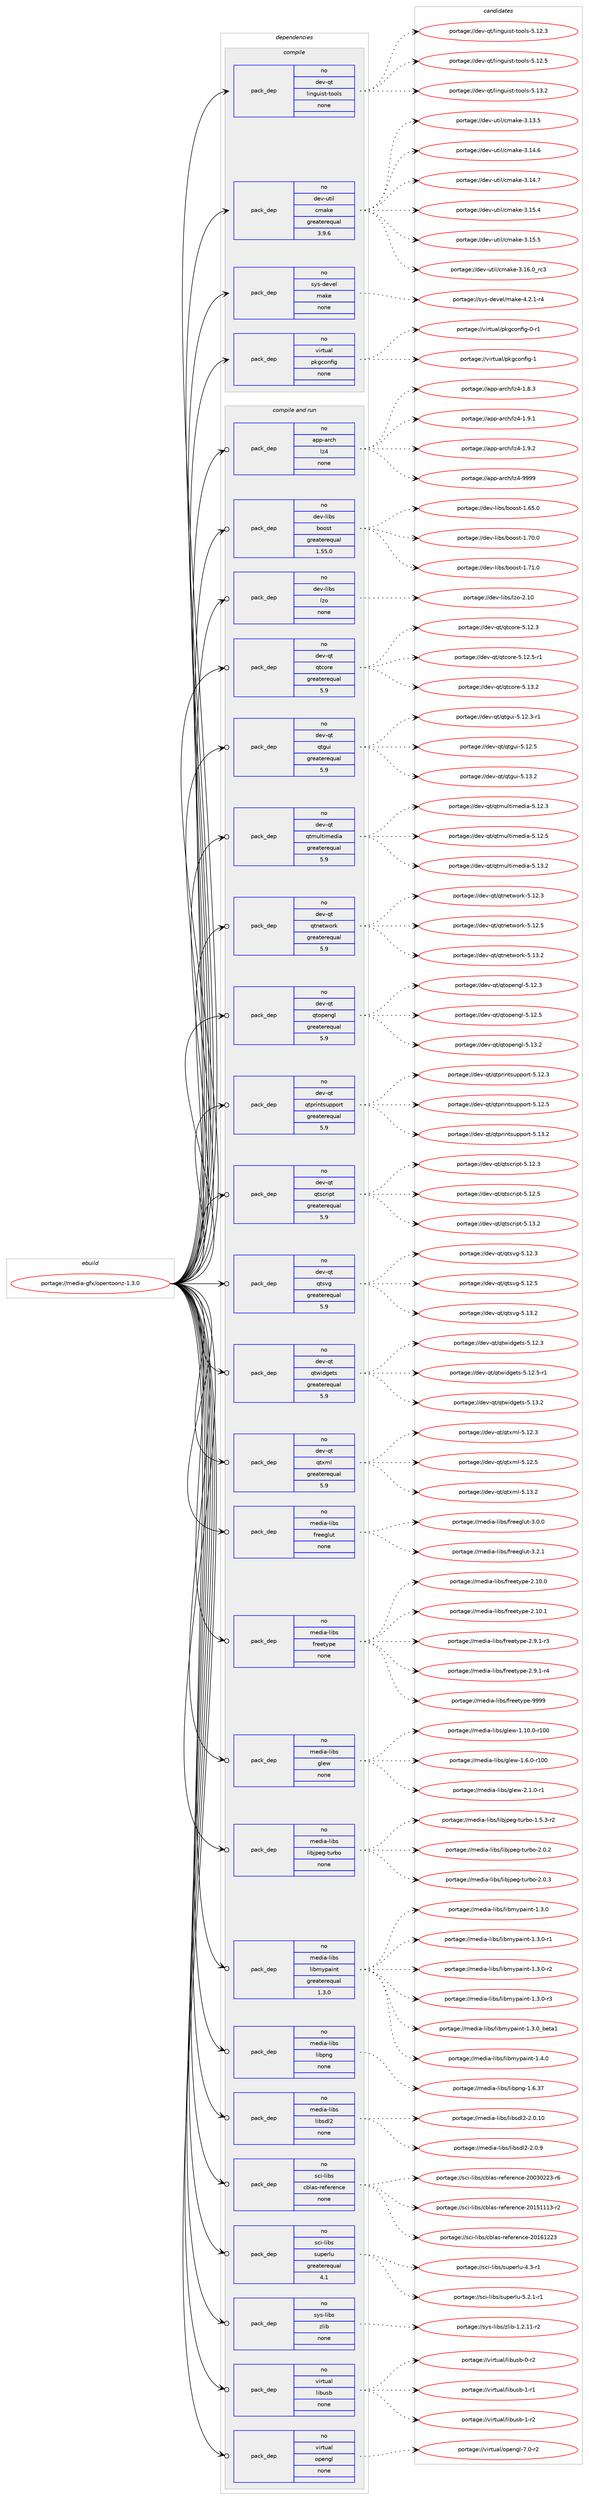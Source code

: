 digraph prolog {

# *************
# Graph options
# *************

newrank=true;
concentrate=true;
compound=true;
graph [rankdir=LR,fontname=Helvetica,fontsize=10,ranksep=1.5];#, ranksep=2.5, nodesep=0.2];
edge  [arrowhead=vee];
node  [fontname=Helvetica,fontsize=10];

# **********
# The ebuild
# **********

subgraph cluster_leftcol {
color=gray;
rank=same;
label=<<i>ebuild</i>>;
id [label="portage://media-gfx/opentoonz-1.3.0", color=red, width=4, href="../media-gfx/opentoonz-1.3.0.svg"];
}

# ****************
# The dependencies
# ****************

subgraph cluster_midcol {
color=gray;
label=<<i>dependencies</i>>;
subgraph cluster_compile {
fillcolor="#eeeeee";
style=filled;
label=<<i>compile</i>>;
subgraph pack231713 {
dependency315675 [label=<<TABLE BORDER="0" CELLBORDER="1" CELLSPACING="0" CELLPADDING="4" WIDTH="220"><TR><TD ROWSPAN="6" CELLPADDING="30">pack_dep</TD></TR><TR><TD WIDTH="110">no</TD></TR><TR><TD>dev-qt</TD></TR><TR><TD>linguist-tools</TD></TR><TR><TD>none</TD></TR><TR><TD></TD></TR></TABLE>>, shape=none, color=blue];
}
id:e -> dependency315675:w [weight=20,style="solid",arrowhead="vee"];
subgraph pack231714 {
dependency315676 [label=<<TABLE BORDER="0" CELLBORDER="1" CELLSPACING="0" CELLPADDING="4" WIDTH="220"><TR><TD ROWSPAN="6" CELLPADDING="30">pack_dep</TD></TR><TR><TD WIDTH="110">no</TD></TR><TR><TD>dev-util</TD></TR><TR><TD>cmake</TD></TR><TR><TD>greaterequal</TD></TR><TR><TD>3.9.6</TD></TR></TABLE>>, shape=none, color=blue];
}
id:e -> dependency315676:w [weight=20,style="solid",arrowhead="vee"];
subgraph pack231715 {
dependency315677 [label=<<TABLE BORDER="0" CELLBORDER="1" CELLSPACING="0" CELLPADDING="4" WIDTH="220"><TR><TD ROWSPAN="6" CELLPADDING="30">pack_dep</TD></TR><TR><TD WIDTH="110">no</TD></TR><TR><TD>sys-devel</TD></TR><TR><TD>make</TD></TR><TR><TD>none</TD></TR><TR><TD></TD></TR></TABLE>>, shape=none, color=blue];
}
id:e -> dependency315677:w [weight=20,style="solid",arrowhead="vee"];
subgraph pack231716 {
dependency315678 [label=<<TABLE BORDER="0" CELLBORDER="1" CELLSPACING="0" CELLPADDING="4" WIDTH="220"><TR><TD ROWSPAN="6" CELLPADDING="30">pack_dep</TD></TR><TR><TD WIDTH="110">no</TD></TR><TR><TD>virtual</TD></TR><TR><TD>pkgconfig</TD></TR><TR><TD>none</TD></TR><TR><TD></TD></TR></TABLE>>, shape=none, color=blue];
}
id:e -> dependency315678:w [weight=20,style="solid",arrowhead="vee"];
}
subgraph cluster_compileandrun {
fillcolor="#eeeeee";
style=filled;
label=<<i>compile and run</i>>;
subgraph pack231717 {
dependency315679 [label=<<TABLE BORDER="0" CELLBORDER="1" CELLSPACING="0" CELLPADDING="4" WIDTH="220"><TR><TD ROWSPAN="6" CELLPADDING="30">pack_dep</TD></TR><TR><TD WIDTH="110">no</TD></TR><TR><TD>app-arch</TD></TR><TR><TD>lz4</TD></TR><TR><TD>none</TD></TR><TR><TD></TD></TR></TABLE>>, shape=none, color=blue];
}
id:e -> dependency315679:w [weight=20,style="solid",arrowhead="odotvee"];
subgraph pack231718 {
dependency315680 [label=<<TABLE BORDER="0" CELLBORDER="1" CELLSPACING="0" CELLPADDING="4" WIDTH="220"><TR><TD ROWSPAN="6" CELLPADDING="30">pack_dep</TD></TR><TR><TD WIDTH="110">no</TD></TR><TR><TD>dev-libs</TD></TR><TR><TD>boost</TD></TR><TR><TD>greaterequal</TD></TR><TR><TD>1.55.0</TD></TR></TABLE>>, shape=none, color=blue];
}
id:e -> dependency315680:w [weight=20,style="solid",arrowhead="odotvee"];
subgraph pack231719 {
dependency315681 [label=<<TABLE BORDER="0" CELLBORDER="1" CELLSPACING="0" CELLPADDING="4" WIDTH="220"><TR><TD ROWSPAN="6" CELLPADDING="30">pack_dep</TD></TR><TR><TD WIDTH="110">no</TD></TR><TR><TD>dev-libs</TD></TR><TR><TD>lzo</TD></TR><TR><TD>none</TD></TR><TR><TD></TD></TR></TABLE>>, shape=none, color=blue];
}
id:e -> dependency315681:w [weight=20,style="solid",arrowhead="odotvee"];
subgraph pack231720 {
dependency315682 [label=<<TABLE BORDER="0" CELLBORDER="1" CELLSPACING="0" CELLPADDING="4" WIDTH="220"><TR><TD ROWSPAN="6" CELLPADDING="30">pack_dep</TD></TR><TR><TD WIDTH="110">no</TD></TR><TR><TD>dev-qt</TD></TR><TR><TD>qtcore</TD></TR><TR><TD>greaterequal</TD></TR><TR><TD>5.9</TD></TR></TABLE>>, shape=none, color=blue];
}
id:e -> dependency315682:w [weight=20,style="solid",arrowhead="odotvee"];
subgraph pack231721 {
dependency315683 [label=<<TABLE BORDER="0" CELLBORDER="1" CELLSPACING="0" CELLPADDING="4" WIDTH="220"><TR><TD ROWSPAN="6" CELLPADDING="30">pack_dep</TD></TR><TR><TD WIDTH="110">no</TD></TR><TR><TD>dev-qt</TD></TR><TR><TD>qtgui</TD></TR><TR><TD>greaterequal</TD></TR><TR><TD>5.9</TD></TR></TABLE>>, shape=none, color=blue];
}
id:e -> dependency315683:w [weight=20,style="solid",arrowhead="odotvee"];
subgraph pack231722 {
dependency315684 [label=<<TABLE BORDER="0" CELLBORDER="1" CELLSPACING="0" CELLPADDING="4" WIDTH="220"><TR><TD ROWSPAN="6" CELLPADDING="30">pack_dep</TD></TR><TR><TD WIDTH="110">no</TD></TR><TR><TD>dev-qt</TD></TR><TR><TD>qtmultimedia</TD></TR><TR><TD>greaterequal</TD></TR><TR><TD>5.9</TD></TR></TABLE>>, shape=none, color=blue];
}
id:e -> dependency315684:w [weight=20,style="solid",arrowhead="odotvee"];
subgraph pack231723 {
dependency315685 [label=<<TABLE BORDER="0" CELLBORDER="1" CELLSPACING="0" CELLPADDING="4" WIDTH="220"><TR><TD ROWSPAN="6" CELLPADDING="30">pack_dep</TD></TR><TR><TD WIDTH="110">no</TD></TR><TR><TD>dev-qt</TD></TR><TR><TD>qtnetwork</TD></TR><TR><TD>greaterequal</TD></TR><TR><TD>5.9</TD></TR></TABLE>>, shape=none, color=blue];
}
id:e -> dependency315685:w [weight=20,style="solid",arrowhead="odotvee"];
subgraph pack231724 {
dependency315686 [label=<<TABLE BORDER="0" CELLBORDER="1" CELLSPACING="0" CELLPADDING="4" WIDTH="220"><TR><TD ROWSPAN="6" CELLPADDING="30">pack_dep</TD></TR><TR><TD WIDTH="110">no</TD></TR><TR><TD>dev-qt</TD></TR><TR><TD>qtopengl</TD></TR><TR><TD>greaterequal</TD></TR><TR><TD>5.9</TD></TR></TABLE>>, shape=none, color=blue];
}
id:e -> dependency315686:w [weight=20,style="solid",arrowhead="odotvee"];
subgraph pack231725 {
dependency315687 [label=<<TABLE BORDER="0" CELLBORDER="1" CELLSPACING="0" CELLPADDING="4" WIDTH="220"><TR><TD ROWSPAN="6" CELLPADDING="30">pack_dep</TD></TR><TR><TD WIDTH="110">no</TD></TR><TR><TD>dev-qt</TD></TR><TR><TD>qtprintsupport</TD></TR><TR><TD>greaterequal</TD></TR><TR><TD>5.9</TD></TR></TABLE>>, shape=none, color=blue];
}
id:e -> dependency315687:w [weight=20,style="solid",arrowhead="odotvee"];
subgraph pack231726 {
dependency315688 [label=<<TABLE BORDER="0" CELLBORDER="1" CELLSPACING="0" CELLPADDING="4" WIDTH="220"><TR><TD ROWSPAN="6" CELLPADDING="30">pack_dep</TD></TR><TR><TD WIDTH="110">no</TD></TR><TR><TD>dev-qt</TD></TR><TR><TD>qtscript</TD></TR><TR><TD>greaterequal</TD></TR><TR><TD>5.9</TD></TR></TABLE>>, shape=none, color=blue];
}
id:e -> dependency315688:w [weight=20,style="solid",arrowhead="odotvee"];
subgraph pack231727 {
dependency315689 [label=<<TABLE BORDER="0" CELLBORDER="1" CELLSPACING="0" CELLPADDING="4" WIDTH="220"><TR><TD ROWSPAN="6" CELLPADDING="30">pack_dep</TD></TR><TR><TD WIDTH="110">no</TD></TR><TR><TD>dev-qt</TD></TR><TR><TD>qtsvg</TD></TR><TR><TD>greaterequal</TD></TR><TR><TD>5.9</TD></TR></TABLE>>, shape=none, color=blue];
}
id:e -> dependency315689:w [weight=20,style="solid",arrowhead="odotvee"];
subgraph pack231728 {
dependency315690 [label=<<TABLE BORDER="0" CELLBORDER="1" CELLSPACING="0" CELLPADDING="4" WIDTH="220"><TR><TD ROWSPAN="6" CELLPADDING="30">pack_dep</TD></TR><TR><TD WIDTH="110">no</TD></TR><TR><TD>dev-qt</TD></TR><TR><TD>qtwidgets</TD></TR><TR><TD>greaterequal</TD></TR><TR><TD>5.9</TD></TR></TABLE>>, shape=none, color=blue];
}
id:e -> dependency315690:w [weight=20,style="solid",arrowhead="odotvee"];
subgraph pack231729 {
dependency315691 [label=<<TABLE BORDER="0" CELLBORDER="1" CELLSPACING="0" CELLPADDING="4" WIDTH="220"><TR><TD ROWSPAN="6" CELLPADDING="30">pack_dep</TD></TR><TR><TD WIDTH="110">no</TD></TR><TR><TD>dev-qt</TD></TR><TR><TD>qtxml</TD></TR><TR><TD>greaterequal</TD></TR><TR><TD>5.9</TD></TR></TABLE>>, shape=none, color=blue];
}
id:e -> dependency315691:w [weight=20,style="solid",arrowhead="odotvee"];
subgraph pack231730 {
dependency315692 [label=<<TABLE BORDER="0" CELLBORDER="1" CELLSPACING="0" CELLPADDING="4" WIDTH="220"><TR><TD ROWSPAN="6" CELLPADDING="30">pack_dep</TD></TR><TR><TD WIDTH="110">no</TD></TR><TR><TD>media-libs</TD></TR><TR><TD>freeglut</TD></TR><TR><TD>none</TD></TR><TR><TD></TD></TR></TABLE>>, shape=none, color=blue];
}
id:e -> dependency315692:w [weight=20,style="solid",arrowhead="odotvee"];
subgraph pack231731 {
dependency315693 [label=<<TABLE BORDER="0" CELLBORDER="1" CELLSPACING="0" CELLPADDING="4" WIDTH="220"><TR><TD ROWSPAN="6" CELLPADDING="30">pack_dep</TD></TR><TR><TD WIDTH="110">no</TD></TR><TR><TD>media-libs</TD></TR><TR><TD>freetype</TD></TR><TR><TD>none</TD></TR><TR><TD></TD></TR></TABLE>>, shape=none, color=blue];
}
id:e -> dependency315693:w [weight=20,style="solid",arrowhead="odotvee"];
subgraph pack231732 {
dependency315694 [label=<<TABLE BORDER="0" CELLBORDER="1" CELLSPACING="0" CELLPADDING="4" WIDTH="220"><TR><TD ROWSPAN="6" CELLPADDING="30">pack_dep</TD></TR><TR><TD WIDTH="110">no</TD></TR><TR><TD>media-libs</TD></TR><TR><TD>glew</TD></TR><TR><TD>none</TD></TR><TR><TD></TD></TR></TABLE>>, shape=none, color=blue];
}
id:e -> dependency315694:w [weight=20,style="solid",arrowhead="odotvee"];
subgraph pack231733 {
dependency315695 [label=<<TABLE BORDER="0" CELLBORDER="1" CELLSPACING="0" CELLPADDING="4" WIDTH="220"><TR><TD ROWSPAN="6" CELLPADDING="30">pack_dep</TD></TR><TR><TD WIDTH="110">no</TD></TR><TR><TD>media-libs</TD></TR><TR><TD>libjpeg-turbo</TD></TR><TR><TD>none</TD></TR><TR><TD></TD></TR></TABLE>>, shape=none, color=blue];
}
id:e -> dependency315695:w [weight=20,style="solid",arrowhead="odotvee"];
subgraph pack231734 {
dependency315696 [label=<<TABLE BORDER="0" CELLBORDER="1" CELLSPACING="0" CELLPADDING="4" WIDTH="220"><TR><TD ROWSPAN="6" CELLPADDING="30">pack_dep</TD></TR><TR><TD WIDTH="110">no</TD></TR><TR><TD>media-libs</TD></TR><TR><TD>libmypaint</TD></TR><TR><TD>greaterequal</TD></TR><TR><TD>1.3.0</TD></TR></TABLE>>, shape=none, color=blue];
}
id:e -> dependency315696:w [weight=20,style="solid",arrowhead="odotvee"];
subgraph pack231735 {
dependency315697 [label=<<TABLE BORDER="0" CELLBORDER="1" CELLSPACING="0" CELLPADDING="4" WIDTH="220"><TR><TD ROWSPAN="6" CELLPADDING="30">pack_dep</TD></TR><TR><TD WIDTH="110">no</TD></TR><TR><TD>media-libs</TD></TR><TR><TD>libpng</TD></TR><TR><TD>none</TD></TR><TR><TD></TD></TR></TABLE>>, shape=none, color=blue];
}
id:e -> dependency315697:w [weight=20,style="solid",arrowhead="odotvee"];
subgraph pack231736 {
dependency315698 [label=<<TABLE BORDER="0" CELLBORDER="1" CELLSPACING="0" CELLPADDING="4" WIDTH="220"><TR><TD ROWSPAN="6" CELLPADDING="30">pack_dep</TD></TR><TR><TD WIDTH="110">no</TD></TR><TR><TD>media-libs</TD></TR><TR><TD>libsdl2</TD></TR><TR><TD>none</TD></TR><TR><TD></TD></TR></TABLE>>, shape=none, color=blue];
}
id:e -> dependency315698:w [weight=20,style="solid",arrowhead="odotvee"];
subgraph pack231737 {
dependency315699 [label=<<TABLE BORDER="0" CELLBORDER="1" CELLSPACING="0" CELLPADDING="4" WIDTH="220"><TR><TD ROWSPAN="6" CELLPADDING="30">pack_dep</TD></TR><TR><TD WIDTH="110">no</TD></TR><TR><TD>sci-libs</TD></TR><TR><TD>cblas-reference</TD></TR><TR><TD>none</TD></TR><TR><TD></TD></TR></TABLE>>, shape=none, color=blue];
}
id:e -> dependency315699:w [weight=20,style="solid",arrowhead="odotvee"];
subgraph pack231738 {
dependency315700 [label=<<TABLE BORDER="0" CELLBORDER="1" CELLSPACING="0" CELLPADDING="4" WIDTH="220"><TR><TD ROWSPAN="6" CELLPADDING="30">pack_dep</TD></TR><TR><TD WIDTH="110">no</TD></TR><TR><TD>sci-libs</TD></TR><TR><TD>superlu</TD></TR><TR><TD>greaterequal</TD></TR><TR><TD>4.1</TD></TR></TABLE>>, shape=none, color=blue];
}
id:e -> dependency315700:w [weight=20,style="solid",arrowhead="odotvee"];
subgraph pack231739 {
dependency315701 [label=<<TABLE BORDER="0" CELLBORDER="1" CELLSPACING="0" CELLPADDING="4" WIDTH="220"><TR><TD ROWSPAN="6" CELLPADDING="30">pack_dep</TD></TR><TR><TD WIDTH="110">no</TD></TR><TR><TD>sys-libs</TD></TR><TR><TD>zlib</TD></TR><TR><TD>none</TD></TR><TR><TD></TD></TR></TABLE>>, shape=none, color=blue];
}
id:e -> dependency315701:w [weight=20,style="solid",arrowhead="odotvee"];
subgraph pack231740 {
dependency315702 [label=<<TABLE BORDER="0" CELLBORDER="1" CELLSPACING="0" CELLPADDING="4" WIDTH="220"><TR><TD ROWSPAN="6" CELLPADDING="30">pack_dep</TD></TR><TR><TD WIDTH="110">no</TD></TR><TR><TD>virtual</TD></TR><TR><TD>libusb</TD></TR><TR><TD>none</TD></TR><TR><TD></TD></TR></TABLE>>, shape=none, color=blue];
}
id:e -> dependency315702:w [weight=20,style="solid",arrowhead="odotvee"];
subgraph pack231741 {
dependency315703 [label=<<TABLE BORDER="0" CELLBORDER="1" CELLSPACING="0" CELLPADDING="4" WIDTH="220"><TR><TD ROWSPAN="6" CELLPADDING="30">pack_dep</TD></TR><TR><TD WIDTH="110">no</TD></TR><TR><TD>virtual</TD></TR><TR><TD>opengl</TD></TR><TR><TD>none</TD></TR><TR><TD></TD></TR></TABLE>>, shape=none, color=blue];
}
id:e -> dependency315703:w [weight=20,style="solid",arrowhead="odotvee"];
}
subgraph cluster_run {
fillcolor="#eeeeee";
style=filled;
label=<<i>run</i>>;
}
}

# **************
# The candidates
# **************

subgraph cluster_choices {
rank=same;
color=gray;
label=<<i>candidates</i>>;

subgraph choice231713 {
color=black;
nodesep=1;
choiceportage10010111845113116471081051101031171051151164511611111110811545534649504651 [label="portage://dev-qt/linguist-tools-5.12.3", color=red, width=4,href="../dev-qt/linguist-tools-5.12.3.svg"];
choiceportage10010111845113116471081051101031171051151164511611111110811545534649504653 [label="portage://dev-qt/linguist-tools-5.12.5", color=red, width=4,href="../dev-qt/linguist-tools-5.12.5.svg"];
choiceportage10010111845113116471081051101031171051151164511611111110811545534649514650 [label="portage://dev-qt/linguist-tools-5.13.2", color=red, width=4,href="../dev-qt/linguist-tools-5.13.2.svg"];
dependency315675:e -> choiceportage10010111845113116471081051101031171051151164511611111110811545534649504651:w [style=dotted,weight="100"];
dependency315675:e -> choiceportage10010111845113116471081051101031171051151164511611111110811545534649504653:w [style=dotted,weight="100"];
dependency315675:e -> choiceportage10010111845113116471081051101031171051151164511611111110811545534649514650:w [style=dotted,weight="100"];
}
subgraph choice231714 {
color=black;
nodesep=1;
choiceportage1001011184511711610510847991099710710145514649514653 [label="portage://dev-util/cmake-3.13.5", color=red, width=4,href="../dev-util/cmake-3.13.5.svg"];
choiceportage1001011184511711610510847991099710710145514649524654 [label="portage://dev-util/cmake-3.14.6", color=red, width=4,href="../dev-util/cmake-3.14.6.svg"];
choiceportage1001011184511711610510847991099710710145514649524655 [label="portage://dev-util/cmake-3.14.7", color=red, width=4,href="../dev-util/cmake-3.14.7.svg"];
choiceportage1001011184511711610510847991099710710145514649534652 [label="portage://dev-util/cmake-3.15.4", color=red, width=4,href="../dev-util/cmake-3.15.4.svg"];
choiceportage1001011184511711610510847991099710710145514649534653 [label="portage://dev-util/cmake-3.15.5", color=red, width=4,href="../dev-util/cmake-3.15.5.svg"];
choiceportage1001011184511711610510847991099710710145514649544648951149951 [label="portage://dev-util/cmake-3.16.0_rc3", color=red, width=4,href="../dev-util/cmake-3.16.0_rc3.svg"];
dependency315676:e -> choiceportage1001011184511711610510847991099710710145514649514653:w [style=dotted,weight="100"];
dependency315676:e -> choiceportage1001011184511711610510847991099710710145514649524654:w [style=dotted,weight="100"];
dependency315676:e -> choiceportage1001011184511711610510847991099710710145514649524655:w [style=dotted,weight="100"];
dependency315676:e -> choiceportage1001011184511711610510847991099710710145514649534652:w [style=dotted,weight="100"];
dependency315676:e -> choiceportage1001011184511711610510847991099710710145514649534653:w [style=dotted,weight="100"];
dependency315676:e -> choiceportage1001011184511711610510847991099710710145514649544648951149951:w [style=dotted,weight="100"];
}
subgraph choice231715 {
color=black;
nodesep=1;
choiceportage1151211154510010111810110847109971071014552465046494511452 [label="portage://sys-devel/make-4.2.1-r4", color=red, width=4,href="../sys-devel/make-4.2.1-r4.svg"];
dependency315677:e -> choiceportage1151211154510010111810110847109971071014552465046494511452:w [style=dotted,weight="100"];
}
subgraph choice231716 {
color=black;
nodesep=1;
choiceportage11810511411611797108471121071039911111010210510345484511449 [label="portage://virtual/pkgconfig-0-r1", color=red, width=4,href="../virtual/pkgconfig-0-r1.svg"];
choiceportage1181051141161179710847112107103991111101021051034549 [label="portage://virtual/pkgconfig-1", color=red, width=4,href="../virtual/pkgconfig-1.svg"];
dependency315678:e -> choiceportage11810511411611797108471121071039911111010210510345484511449:w [style=dotted,weight="100"];
dependency315678:e -> choiceportage1181051141161179710847112107103991111101021051034549:w [style=dotted,weight="100"];
}
subgraph choice231717 {
color=black;
nodesep=1;
choiceportage971121124597114991044710812252454946564651 [label="portage://app-arch/lz4-1.8.3", color=red, width=4,href="../app-arch/lz4-1.8.3.svg"];
choiceportage971121124597114991044710812252454946574649 [label="portage://app-arch/lz4-1.9.1", color=red, width=4,href="../app-arch/lz4-1.9.1.svg"];
choiceportage971121124597114991044710812252454946574650 [label="portage://app-arch/lz4-1.9.2", color=red, width=4,href="../app-arch/lz4-1.9.2.svg"];
choiceportage9711211245971149910447108122524557575757 [label="portage://app-arch/lz4-9999", color=red, width=4,href="../app-arch/lz4-9999.svg"];
dependency315679:e -> choiceportage971121124597114991044710812252454946564651:w [style=dotted,weight="100"];
dependency315679:e -> choiceportage971121124597114991044710812252454946574649:w [style=dotted,weight="100"];
dependency315679:e -> choiceportage971121124597114991044710812252454946574650:w [style=dotted,weight="100"];
dependency315679:e -> choiceportage9711211245971149910447108122524557575757:w [style=dotted,weight="100"];
}
subgraph choice231718 {
color=black;
nodesep=1;
choiceportage1001011184510810598115479811111111511645494654534648 [label="portage://dev-libs/boost-1.65.0", color=red, width=4,href="../dev-libs/boost-1.65.0.svg"];
choiceportage1001011184510810598115479811111111511645494655484648 [label="portage://dev-libs/boost-1.70.0", color=red, width=4,href="../dev-libs/boost-1.70.0.svg"];
choiceportage1001011184510810598115479811111111511645494655494648 [label="portage://dev-libs/boost-1.71.0", color=red, width=4,href="../dev-libs/boost-1.71.0.svg"];
dependency315680:e -> choiceportage1001011184510810598115479811111111511645494654534648:w [style=dotted,weight="100"];
dependency315680:e -> choiceportage1001011184510810598115479811111111511645494655484648:w [style=dotted,weight="100"];
dependency315680:e -> choiceportage1001011184510810598115479811111111511645494655494648:w [style=dotted,weight="100"];
}
subgraph choice231719 {
color=black;
nodesep=1;
choiceportage1001011184510810598115471081221114550464948 [label="portage://dev-libs/lzo-2.10", color=red, width=4,href="../dev-libs/lzo-2.10.svg"];
dependency315681:e -> choiceportage1001011184510810598115471081221114550464948:w [style=dotted,weight="100"];
}
subgraph choice231720 {
color=black;
nodesep=1;
choiceportage10010111845113116471131169911111410145534649504651 [label="portage://dev-qt/qtcore-5.12.3", color=red, width=4,href="../dev-qt/qtcore-5.12.3.svg"];
choiceportage100101118451131164711311699111114101455346495046534511449 [label="portage://dev-qt/qtcore-5.12.5-r1", color=red, width=4,href="../dev-qt/qtcore-5.12.5-r1.svg"];
choiceportage10010111845113116471131169911111410145534649514650 [label="portage://dev-qt/qtcore-5.13.2", color=red, width=4,href="../dev-qt/qtcore-5.13.2.svg"];
dependency315682:e -> choiceportage10010111845113116471131169911111410145534649504651:w [style=dotted,weight="100"];
dependency315682:e -> choiceportage100101118451131164711311699111114101455346495046534511449:w [style=dotted,weight="100"];
dependency315682:e -> choiceportage10010111845113116471131169911111410145534649514650:w [style=dotted,weight="100"];
}
subgraph choice231721 {
color=black;
nodesep=1;
choiceportage1001011184511311647113116103117105455346495046514511449 [label="portage://dev-qt/qtgui-5.12.3-r1", color=red, width=4,href="../dev-qt/qtgui-5.12.3-r1.svg"];
choiceportage100101118451131164711311610311710545534649504653 [label="portage://dev-qt/qtgui-5.12.5", color=red, width=4,href="../dev-qt/qtgui-5.12.5.svg"];
choiceportage100101118451131164711311610311710545534649514650 [label="portage://dev-qt/qtgui-5.13.2", color=red, width=4,href="../dev-qt/qtgui-5.13.2.svg"];
dependency315683:e -> choiceportage1001011184511311647113116103117105455346495046514511449:w [style=dotted,weight="100"];
dependency315683:e -> choiceportage100101118451131164711311610311710545534649504653:w [style=dotted,weight="100"];
dependency315683:e -> choiceportage100101118451131164711311610311710545534649514650:w [style=dotted,weight="100"];
}
subgraph choice231722 {
color=black;
nodesep=1;
choiceportage10010111845113116471131161091171081161051091011001059745534649504651 [label="portage://dev-qt/qtmultimedia-5.12.3", color=red, width=4,href="../dev-qt/qtmultimedia-5.12.3.svg"];
choiceportage10010111845113116471131161091171081161051091011001059745534649504653 [label="portage://dev-qt/qtmultimedia-5.12.5", color=red, width=4,href="../dev-qt/qtmultimedia-5.12.5.svg"];
choiceportage10010111845113116471131161091171081161051091011001059745534649514650 [label="portage://dev-qt/qtmultimedia-5.13.2", color=red, width=4,href="../dev-qt/qtmultimedia-5.13.2.svg"];
dependency315684:e -> choiceportage10010111845113116471131161091171081161051091011001059745534649504651:w [style=dotted,weight="100"];
dependency315684:e -> choiceportage10010111845113116471131161091171081161051091011001059745534649504653:w [style=dotted,weight="100"];
dependency315684:e -> choiceportage10010111845113116471131161091171081161051091011001059745534649514650:w [style=dotted,weight="100"];
}
subgraph choice231723 {
color=black;
nodesep=1;
choiceportage100101118451131164711311611010111611911111410745534649504651 [label="portage://dev-qt/qtnetwork-5.12.3", color=red, width=4,href="../dev-qt/qtnetwork-5.12.3.svg"];
choiceportage100101118451131164711311611010111611911111410745534649504653 [label="portage://dev-qt/qtnetwork-5.12.5", color=red, width=4,href="../dev-qt/qtnetwork-5.12.5.svg"];
choiceportage100101118451131164711311611010111611911111410745534649514650 [label="portage://dev-qt/qtnetwork-5.13.2", color=red, width=4,href="../dev-qt/qtnetwork-5.13.2.svg"];
dependency315685:e -> choiceportage100101118451131164711311611010111611911111410745534649504651:w [style=dotted,weight="100"];
dependency315685:e -> choiceportage100101118451131164711311611010111611911111410745534649504653:w [style=dotted,weight="100"];
dependency315685:e -> choiceportage100101118451131164711311611010111611911111410745534649514650:w [style=dotted,weight="100"];
}
subgraph choice231724 {
color=black;
nodesep=1;
choiceportage100101118451131164711311611111210111010310845534649504651 [label="portage://dev-qt/qtopengl-5.12.3", color=red, width=4,href="../dev-qt/qtopengl-5.12.3.svg"];
choiceportage100101118451131164711311611111210111010310845534649504653 [label="portage://dev-qt/qtopengl-5.12.5", color=red, width=4,href="../dev-qt/qtopengl-5.12.5.svg"];
choiceportage100101118451131164711311611111210111010310845534649514650 [label="portage://dev-qt/qtopengl-5.13.2", color=red, width=4,href="../dev-qt/qtopengl-5.13.2.svg"];
dependency315686:e -> choiceportage100101118451131164711311611111210111010310845534649504651:w [style=dotted,weight="100"];
dependency315686:e -> choiceportage100101118451131164711311611111210111010310845534649504653:w [style=dotted,weight="100"];
dependency315686:e -> choiceportage100101118451131164711311611111210111010310845534649514650:w [style=dotted,weight="100"];
}
subgraph choice231725 {
color=black;
nodesep=1;
choiceportage100101118451131164711311611211410511011611511711211211111411645534649504651 [label="portage://dev-qt/qtprintsupport-5.12.3", color=red, width=4,href="../dev-qt/qtprintsupport-5.12.3.svg"];
choiceportage100101118451131164711311611211410511011611511711211211111411645534649504653 [label="portage://dev-qt/qtprintsupport-5.12.5", color=red, width=4,href="../dev-qt/qtprintsupport-5.12.5.svg"];
choiceportage100101118451131164711311611211410511011611511711211211111411645534649514650 [label="portage://dev-qt/qtprintsupport-5.13.2", color=red, width=4,href="../dev-qt/qtprintsupport-5.13.2.svg"];
dependency315687:e -> choiceportage100101118451131164711311611211410511011611511711211211111411645534649504651:w [style=dotted,weight="100"];
dependency315687:e -> choiceportage100101118451131164711311611211410511011611511711211211111411645534649504653:w [style=dotted,weight="100"];
dependency315687:e -> choiceportage100101118451131164711311611211410511011611511711211211111411645534649514650:w [style=dotted,weight="100"];
}
subgraph choice231726 {
color=black;
nodesep=1;
choiceportage10010111845113116471131161159911410511211645534649504651 [label="portage://dev-qt/qtscript-5.12.3", color=red, width=4,href="../dev-qt/qtscript-5.12.3.svg"];
choiceportage10010111845113116471131161159911410511211645534649504653 [label="portage://dev-qt/qtscript-5.12.5", color=red, width=4,href="../dev-qt/qtscript-5.12.5.svg"];
choiceportage10010111845113116471131161159911410511211645534649514650 [label="portage://dev-qt/qtscript-5.13.2", color=red, width=4,href="../dev-qt/qtscript-5.13.2.svg"];
dependency315688:e -> choiceportage10010111845113116471131161159911410511211645534649504651:w [style=dotted,weight="100"];
dependency315688:e -> choiceportage10010111845113116471131161159911410511211645534649504653:w [style=dotted,weight="100"];
dependency315688:e -> choiceportage10010111845113116471131161159911410511211645534649514650:w [style=dotted,weight="100"];
}
subgraph choice231727 {
color=black;
nodesep=1;
choiceportage100101118451131164711311611511810345534649504651 [label="portage://dev-qt/qtsvg-5.12.3", color=red, width=4,href="../dev-qt/qtsvg-5.12.3.svg"];
choiceportage100101118451131164711311611511810345534649504653 [label="portage://dev-qt/qtsvg-5.12.5", color=red, width=4,href="../dev-qt/qtsvg-5.12.5.svg"];
choiceportage100101118451131164711311611511810345534649514650 [label="portage://dev-qt/qtsvg-5.13.2", color=red, width=4,href="../dev-qt/qtsvg-5.13.2.svg"];
dependency315689:e -> choiceportage100101118451131164711311611511810345534649504651:w [style=dotted,weight="100"];
dependency315689:e -> choiceportage100101118451131164711311611511810345534649504653:w [style=dotted,weight="100"];
dependency315689:e -> choiceportage100101118451131164711311611511810345534649514650:w [style=dotted,weight="100"];
}
subgraph choice231728 {
color=black;
nodesep=1;
choiceportage100101118451131164711311611910510010310111611545534649504651 [label="portage://dev-qt/qtwidgets-5.12.3", color=red, width=4,href="../dev-qt/qtwidgets-5.12.3.svg"];
choiceportage1001011184511311647113116119105100103101116115455346495046534511449 [label="portage://dev-qt/qtwidgets-5.12.5-r1", color=red, width=4,href="../dev-qt/qtwidgets-5.12.5-r1.svg"];
choiceportage100101118451131164711311611910510010310111611545534649514650 [label="portage://dev-qt/qtwidgets-5.13.2", color=red, width=4,href="../dev-qt/qtwidgets-5.13.2.svg"];
dependency315690:e -> choiceportage100101118451131164711311611910510010310111611545534649504651:w [style=dotted,weight="100"];
dependency315690:e -> choiceportage1001011184511311647113116119105100103101116115455346495046534511449:w [style=dotted,weight="100"];
dependency315690:e -> choiceportage100101118451131164711311611910510010310111611545534649514650:w [style=dotted,weight="100"];
}
subgraph choice231729 {
color=black;
nodesep=1;
choiceportage100101118451131164711311612010910845534649504651 [label="portage://dev-qt/qtxml-5.12.3", color=red, width=4,href="../dev-qt/qtxml-5.12.3.svg"];
choiceportage100101118451131164711311612010910845534649504653 [label="portage://dev-qt/qtxml-5.12.5", color=red, width=4,href="../dev-qt/qtxml-5.12.5.svg"];
choiceportage100101118451131164711311612010910845534649514650 [label="portage://dev-qt/qtxml-5.13.2", color=red, width=4,href="../dev-qt/qtxml-5.13.2.svg"];
dependency315691:e -> choiceportage100101118451131164711311612010910845534649504651:w [style=dotted,weight="100"];
dependency315691:e -> choiceportage100101118451131164711311612010910845534649504653:w [style=dotted,weight="100"];
dependency315691:e -> choiceportage100101118451131164711311612010910845534649514650:w [style=dotted,weight="100"];
}
subgraph choice231730 {
color=black;
nodesep=1;
choiceportage10910110010597451081059811547102114101101103108117116455146484648 [label="portage://media-libs/freeglut-3.0.0", color=red, width=4,href="../media-libs/freeglut-3.0.0.svg"];
choiceportage10910110010597451081059811547102114101101103108117116455146504649 [label="portage://media-libs/freeglut-3.2.1", color=red, width=4,href="../media-libs/freeglut-3.2.1.svg"];
dependency315692:e -> choiceportage10910110010597451081059811547102114101101103108117116455146484648:w [style=dotted,weight="100"];
dependency315692:e -> choiceportage10910110010597451081059811547102114101101103108117116455146504649:w [style=dotted,weight="100"];
}
subgraph choice231731 {
color=black;
nodesep=1;
choiceportage1091011001059745108105981154710211410110111612111210145504649484648 [label="portage://media-libs/freetype-2.10.0", color=red, width=4,href="../media-libs/freetype-2.10.0.svg"];
choiceportage1091011001059745108105981154710211410110111612111210145504649484649 [label="portage://media-libs/freetype-2.10.1", color=red, width=4,href="../media-libs/freetype-2.10.1.svg"];
choiceportage109101100105974510810598115471021141011011161211121014550465746494511451 [label="portage://media-libs/freetype-2.9.1-r3", color=red, width=4,href="../media-libs/freetype-2.9.1-r3.svg"];
choiceportage109101100105974510810598115471021141011011161211121014550465746494511452 [label="portage://media-libs/freetype-2.9.1-r4", color=red, width=4,href="../media-libs/freetype-2.9.1-r4.svg"];
choiceportage109101100105974510810598115471021141011011161211121014557575757 [label="portage://media-libs/freetype-9999", color=red, width=4,href="../media-libs/freetype-9999.svg"];
dependency315693:e -> choiceportage1091011001059745108105981154710211410110111612111210145504649484648:w [style=dotted,weight="100"];
dependency315693:e -> choiceportage1091011001059745108105981154710211410110111612111210145504649484649:w [style=dotted,weight="100"];
dependency315693:e -> choiceportage109101100105974510810598115471021141011011161211121014550465746494511451:w [style=dotted,weight="100"];
dependency315693:e -> choiceportage109101100105974510810598115471021141011011161211121014550465746494511452:w [style=dotted,weight="100"];
dependency315693:e -> choiceportage109101100105974510810598115471021141011011161211121014557575757:w [style=dotted,weight="100"];
}
subgraph choice231732 {
color=black;
nodesep=1;
choiceportage109101100105974510810598115471031081011194549464948464845114494848 [label="portage://media-libs/glew-1.10.0-r100", color=red, width=4,href="../media-libs/glew-1.10.0-r100.svg"];
choiceportage1091011001059745108105981154710310810111945494654464845114494848 [label="portage://media-libs/glew-1.6.0-r100", color=red, width=4,href="../media-libs/glew-1.6.0-r100.svg"];
choiceportage109101100105974510810598115471031081011194550464946484511449 [label="portage://media-libs/glew-2.1.0-r1", color=red, width=4,href="../media-libs/glew-2.1.0-r1.svg"];
dependency315694:e -> choiceportage109101100105974510810598115471031081011194549464948464845114494848:w [style=dotted,weight="100"];
dependency315694:e -> choiceportage1091011001059745108105981154710310810111945494654464845114494848:w [style=dotted,weight="100"];
dependency315694:e -> choiceportage109101100105974510810598115471031081011194550464946484511449:w [style=dotted,weight="100"];
}
subgraph choice231733 {
color=black;
nodesep=1;
choiceportage109101100105974510810598115471081059810611210110345116117114981114549465346514511450 [label="portage://media-libs/libjpeg-turbo-1.5.3-r2", color=red, width=4,href="../media-libs/libjpeg-turbo-1.5.3-r2.svg"];
choiceportage10910110010597451081059811547108105981061121011034511611711498111455046484650 [label="portage://media-libs/libjpeg-turbo-2.0.2", color=red, width=4,href="../media-libs/libjpeg-turbo-2.0.2.svg"];
choiceportage10910110010597451081059811547108105981061121011034511611711498111455046484651 [label="portage://media-libs/libjpeg-turbo-2.0.3", color=red, width=4,href="../media-libs/libjpeg-turbo-2.0.3.svg"];
dependency315695:e -> choiceportage109101100105974510810598115471081059810611210110345116117114981114549465346514511450:w [style=dotted,weight="100"];
dependency315695:e -> choiceportage10910110010597451081059811547108105981061121011034511611711498111455046484650:w [style=dotted,weight="100"];
dependency315695:e -> choiceportage10910110010597451081059811547108105981061121011034511611711498111455046484651:w [style=dotted,weight="100"];
}
subgraph choice231734 {
color=black;
nodesep=1;
choiceportage109101100105974510810598115471081059810912111297105110116454946514648 [label="portage://media-libs/libmypaint-1.3.0", color=red, width=4,href="../media-libs/libmypaint-1.3.0.svg"];
choiceportage1091011001059745108105981154710810598109121112971051101164549465146484511449 [label="portage://media-libs/libmypaint-1.3.0-r1", color=red, width=4,href="../media-libs/libmypaint-1.3.0-r1.svg"];
choiceportage1091011001059745108105981154710810598109121112971051101164549465146484511450 [label="portage://media-libs/libmypaint-1.3.0-r2", color=red, width=4,href="../media-libs/libmypaint-1.3.0-r2.svg"];
choiceportage1091011001059745108105981154710810598109121112971051101164549465146484511451 [label="portage://media-libs/libmypaint-1.3.0-r3", color=red, width=4,href="../media-libs/libmypaint-1.3.0-r3.svg"];
choiceportage10910110010597451081059811547108105981091211129710511011645494651464895981011169749 [label="portage://media-libs/libmypaint-1.3.0_beta1", color=red, width=4,href="../media-libs/libmypaint-1.3.0_beta1.svg"];
choiceportage109101100105974510810598115471081059810912111297105110116454946524648 [label="portage://media-libs/libmypaint-1.4.0", color=red, width=4,href="../media-libs/libmypaint-1.4.0.svg"];
dependency315696:e -> choiceportage109101100105974510810598115471081059810912111297105110116454946514648:w [style=dotted,weight="100"];
dependency315696:e -> choiceportage1091011001059745108105981154710810598109121112971051101164549465146484511449:w [style=dotted,weight="100"];
dependency315696:e -> choiceportage1091011001059745108105981154710810598109121112971051101164549465146484511450:w [style=dotted,weight="100"];
dependency315696:e -> choiceportage1091011001059745108105981154710810598109121112971051101164549465146484511451:w [style=dotted,weight="100"];
dependency315696:e -> choiceportage10910110010597451081059811547108105981091211129710511011645494651464895981011169749:w [style=dotted,weight="100"];
dependency315696:e -> choiceportage109101100105974510810598115471081059810912111297105110116454946524648:w [style=dotted,weight="100"];
}
subgraph choice231735 {
color=black;
nodesep=1;
choiceportage109101100105974510810598115471081059811211010345494654465155 [label="portage://media-libs/libpng-1.6.37", color=red, width=4,href="../media-libs/libpng-1.6.37.svg"];
dependency315697:e -> choiceportage109101100105974510810598115471081059811211010345494654465155:w [style=dotted,weight="100"];
}
subgraph choice231736 {
color=black;
nodesep=1;
choiceportage10910110010597451081059811547108105981151001085045504648464948 [label="portage://media-libs/libsdl2-2.0.10", color=red, width=4,href="../media-libs/libsdl2-2.0.10.svg"];
choiceportage109101100105974510810598115471081059811510010850455046484657 [label="portage://media-libs/libsdl2-2.0.9", color=red, width=4,href="../media-libs/libsdl2-2.0.9.svg"];
dependency315698:e -> choiceportage10910110010597451081059811547108105981151001085045504648464948:w [style=dotted,weight="100"];
dependency315698:e -> choiceportage109101100105974510810598115471081059811510010850455046484657:w [style=dotted,weight="100"];
}
subgraph choice231737 {
color=black;
nodesep=1;
choiceportage1159910545108105981154799981089711545114101102101114101110991014550484851485050514511454 [label="portage://sci-libs/cblas-reference-20030223-r6", color=red, width=4,href="../sci-libs/cblas-reference-20030223-r6.svg"];
choiceportage1159910545108105981154799981089711545114101102101114101110991014550484953494949514511450 [label="portage://sci-libs/cblas-reference-20151113-r2", color=red, width=4,href="../sci-libs/cblas-reference-20151113-r2.svg"];
choiceportage115991054510810598115479998108971154511410110210111410111099101455048495449505051 [label="portage://sci-libs/cblas-reference-20161223", color=red, width=4,href="../sci-libs/cblas-reference-20161223.svg"];
dependency315699:e -> choiceportage1159910545108105981154799981089711545114101102101114101110991014550484851485050514511454:w [style=dotted,weight="100"];
dependency315699:e -> choiceportage1159910545108105981154799981089711545114101102101114101110991014550484953494949514511450:w [style=dotted,weight="100"];
dependency315699:e -> choiceportage115991054510810598115479998108971154511410110210111410111099101455048495449505051:w [style=dotted,weight="100"];
}
subgraph choice231738 {
color=black;
nodesep=1;
choiceportage11599105451081059811547115117112101114108117455246514511449 [label="portage://sci-libs/superlu-4.3-r1", color=red, width=4,href="../sci-libs/superlu-4.3-r1.svg"];
choiceportage115991054510810598115471151171121011141081174553465046494511449 [label="portage://sci-libs/superlu-5.2.1-r1", color=red, width=4,href="../sci-libs/superlu-5.2.1-r1.svg"];
dependency315700:e -> choiceportage11599105451081059811547115117112101114108117455246514511449:w [style=dotted,weight="100"];
dependency315700:e -> choiceportage115991054510810598115471151171121011141081174553465046494511449:w [style=dotted,weight="100"];
}
subgraph choice231739 {
color=black;
nodesep=1;
choiceportage11512111545108105981154712210810598454946504649494511450 [label="portage://sys-libs/zlib-1.2.11-r2", color=red, width=4,href="../sys-libs/zlib-1.2.11-r2.svg"];
dependency315701:e -> choiceportage11512111545108105981154712210810598454946504649494511450:w [style=dotted,weight="100"];
}
subgraph choice231740 {
color=black;
nodesep=1;
choiceportage1181051141161179710847108105981171159845484511450 [label="portage://virtual/libusb-0-r2", color=red, width=4,href="../virtual/libusb-0-r2.svg"];
choiceportage1181051141161179710847108105981171159845494511449 [label="portage://virtual/libusb-1-r1", color=red, width=4,href="../virtual/libusb-1-r1.svg"];
choiceportage1181051141161179710847108105981171159845494511450 [label="portage://virtual/libusb-1-r2", color=red, width=4,href="../virtual/libusb-1-r2.svg"];
dependency315702:e -> choiceportage1181051141161179710847108105981171159845484511450:w [style=dotted,weight="100"];
dependency315702:e -> choiceportage1181051141161179710847108105981171159845494511449:w [style=dotted,weight="100"];
dependency315702:e -> choiceportage1181051141161179710847108105981171159845494511450:w [style=dotted,weight="100"];
}
subgraph choice231741 {
color=black;
nodesep=1;
choiceportage1181051141161179710847111112101110103108455546484511450 [label="portage://virtual/opengl-7.0-r2", color=red, width=4,href="../virtual/opengl-7.0-r2.svg"];
dependency315703:e -> choiceportage1181051141161179710847111112101110103108455546484511450:w [style=dotted,weight="100"];
}
}

}

